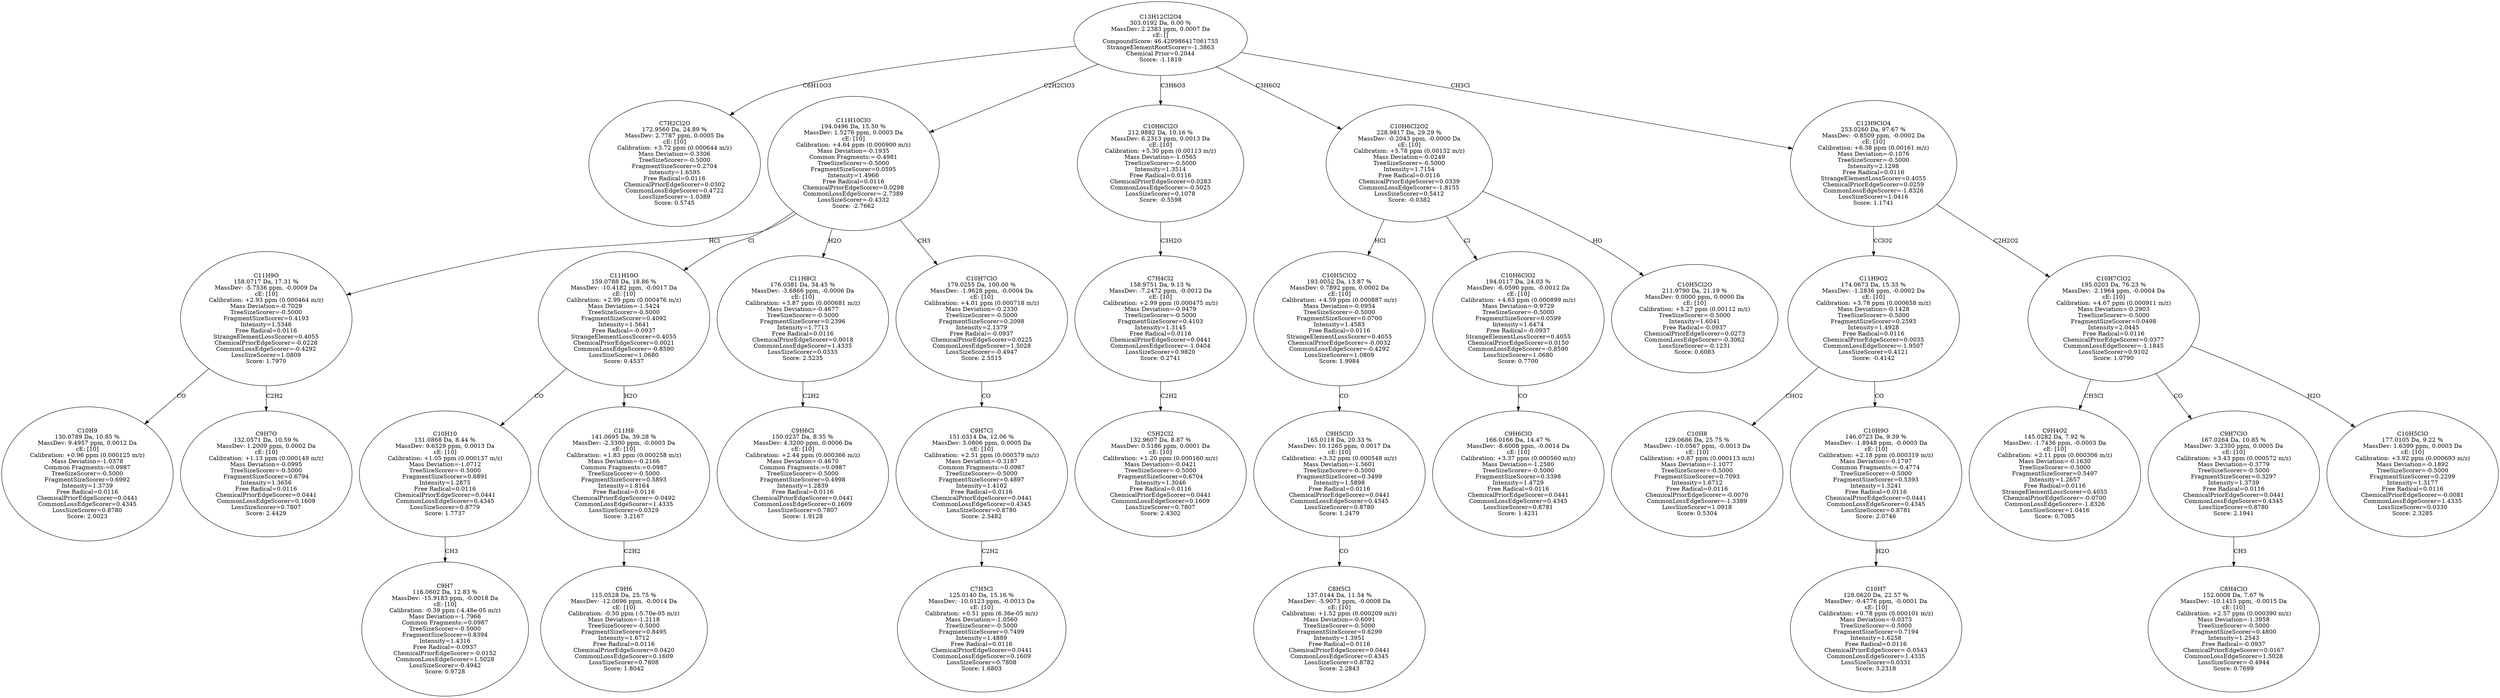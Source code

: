 strict digraph {
v1 [label="C7H2Cl2O\n172.9560 Da, 24.89 %\nMassDev: 2.7787 ppm, 0.0005 Da\ncE: [10]\nCalibration: +3.72 ppm (0.000644 m/z)\nMass Deviation=-0.3306\nTreeSizeScorer=-0.5000\nFragmentSizeScorer=0.2704\nIntensity=1.6595\nFree Radical=0.0116\nChemicalPriorEdgeScorer=0.0302\nCommonLossEdgeScorer=0.4722\nLossSizeScorer=-1.0389\nScore: 0.5745"];
v2 [label="C10H9\n130.0789 Da, 10.85 %\nMassDev: 9.4957 ppm, 0.0012 Da\ncE: [10]\nCalibration: +0.96 ppm (0.000125 m/z)\nMass Deviation=-1.0378\nCommon Fragments:=0.0987\nTreeSizeScorer=-0.5000\nFragmentSizeScorer=0.6992\nIntensity=1.3739\nFree Radical=0.0116\nChemicalPriorEdgeScorer=0.0441\nCommonLossEdgeScorer=0.4345\nLossSizeScorer=0.8780\nScore: 2.0023"];
v3 [label="C9H7O\n132.0571 Da, 10.59 %\nMassDev: 1.2009 ppm, 0.0002 Da\ncE: [10]\nCalibration: +1.13 ppm (0.000149 m/z)\nMass Deviation=-0.0995\nTreeSizeScorer=-0.5000\nFragmentSizeScorer=0.6794\nIntensity=1.3656\nFree Radical=0.0116\nChemicalPriorEdgeScorer=0.0441\nCommonLossEdgeScorer=0.1609\nLossSizeScorer=0.7807\nScore: 2.4429"];
v4 [label="C11H9O\n158.0717 Da, 17.31 %\nMassDev: -5.7536 ppm, -0.0009 Da\ncE: [10]\nCalibration: +2.93 ppm (0.000464 m/z)\nMass Deviation=-0.7029\nTreeSizeScorer=-0.5000\nFragmentSizeScorer=0.4193\nIntensity=1.5346\nFree Radical=0.0116\nStrangeElementLossScorer=0.4055\nChemicalPriorEdgeScorer=-0.0228\nCommonLossEdgeScorer=-0.4292\nLossSizeScorer=1.0809\nScore: 1.7970"];
v5 [label="C9H7\n116.0602 Da, 12.83 %\nMassDev: -15.9183 ppm, -0.0018 Da\ncE: [10]\nCalibration: -0.39 ppm (-4.48e-05 m/z)\nMass Deviation=-1.7966\nCommon Fragments:=0.0987\nTreeSizeScorer=-0.5000\nFragmentSizeScorer=0.8394\nIntensity=1.4316\nFree Radical=-0.0937\nChemicalPriorEdgeScorer=-0.0152\nCommonLossEdgeScorer=1.5028\nLossSizeScorer=-0.4942\nScore: 0.9728"];
v6 [label="C10H10\n131.0868 Da, 8.44 %\nMassDev: 9.6529 ppm, 0.0013 Da\ncE: [10]\nCalibration: +1.05 ppm (0.000137 m/z)\nMass Deviation=-1.0712\nTreeSizeScorer=-0.5000\nFragmentSizeScorer=0.6891\nIntensity=1.2875\nFree Radical=0.0116\nChemicalPriorEdgeScorer=0.0441\nCommonLossEdgeScorer=0.4345\nLossSizeScorer=0.8779\nScore: 1.7737"];
v7 [label="C9H6\n115.0528 Da, 25.75 %\nMassDev: -12.0696 ppm, -0.0014 Da\ncE: [10]\nCalibration: -0.50 ppm (-5.70e-05 m/z)\nMass Deviation=-1.2118\nTreeSizeScorer=-0.5000\nFragmentSizeScorer=0.8495\nIntensity=1.6712\nFree Radical=0.0116\nChemicalPriorEdgeScorer=0.0420\nCommonLossEdgeScorer=0.1609\nLossSizeScorer=0.7808\nScore: 1.8042"];
v8 [label="C11H8\n141.0695 Da, 39.28 %\nMassDev: -2.3300 ppm, -0.0003 Da\ncE: [10]\nCalibration: +1.83 ppm (0.000258 m/z)\nMass Deviation=-0.2166\nCommon Fragments:=0.0987\nTreeSizeScorer=-0.5000\nFragmentSizeScorer=0.5893\nIntensity=1.8164\nFree Radical=0.0116\nChemicalPriorEdgeScorer=-0.0492\nCommonLossEdgeScorer=1.4335\nLossSizeScorer=0.0329\nScore: 3.2167"];
v9 [label="C11H10O\n159.0788 Da, 18.86 %\nMassDev: -10.4182 ppm, -0.0017 Da\ncE: [10]\nCalibration: +2.99 ppm (0.000476 m/z)\nMass Deviation=-1.5424\nTreeSizeScorer=-0.5000\nFragmentSizeScorer=0.4092\nIntensity=1.5641\nFree Radical=-0.0937\nStrangeElementLossScorer=0.4055\nChemicalPriorEdgeScorer=0.0021\nCommonLossEdgeScorer=-0.8590\nLossSizeScorer=1.0680\nScore: 0.4537"];
v10 [label="C9H6Cl\n150.0237 Da, 8.35 %\nMassDev: 4.3200 ppm, 0.0006 Da\ncE: [10]\nCalibration: +2.44 ppm (0.000366 m/z)\nMass Deviation=-0.4670\nCommon Fragments:=0.0987\nTreeSizeScorer=-0.5000\nFragmentSizeScorer=0.4998\nIntensity=1.2839\nFree Radical=0.0116\nChemicalPriorEdgeScorer=0.0441\nCommonLossEdgeScorer=0.1609\nLossSizeScorer=0.7807\nScore: 1.9128"];
v11 [label="C11H8Cl\n176.0381 Da, 34.45 %\nMassDev: -3.6866 ppm, -0.0006 Da\ncE: [10]\nCalibration: +3.87 ppm (0.000681 m/z)\nMass Deviation=-0.4677\nTreeSizeScorer=-0.5000\nFragmentSizeScorer=0.2396\nIntensity=1.7713\nFree Radical=0.0116\nChemicalPriorEdgeScorer=0.0018\nCommonLossEdgeScorer=1.4335\nLossSizeScorer=0.0333\nScore: 2.5235"];
v12 [label="C7H5Cl\n125.0140 Da, 15.16 %\nMassDev: -10.0123 ppm, -0.0013 Da\ncE: [10]\nCalibration: +0.51 ppm (6.36e-05 m/z)\nMass Deviation=-1.0560\nTreeSizeScorer=-0.5000\nFragmentSizeScorer=0.7499\nIntensity=1.4889\nFree Radical=0.0116\nChemicalPriorEdgeScorer=0.0441\nCommonLossEdgeScorer=0.1609\nLossSizeScorer=0.7808\nScore: 1.6803"];
v13 [label="C9H7Cl\n151.0314 Da, 12.06 %\nMassDev: 3.0806 ppm, 0.0005 Da\ncE: [10]\nCalibration: +2.51 ppm (0.000379 m/z)\nMass Deviation=-0.3187\nCommon Fragments:=0.0987\nTreeSizeScorer=-0.5000\nFragmentSizeScorer=0.4897\nIntensity=1.4102\nFree Radical=0.0116\nChemicalPriorEdgeScorer=0.0441\nCommonLossEdgeScorer=0.4345\nLossSizeScorer=0.8780\nScore: 2.5482"];
v14 [label="C10H7ClO\n179.0255 Da, 100.00 %\nMassDev: -1.9628 ppm, -0.0004 Da\ncE: [10]\nCalibration: +4.01 ppm (0.000718 m/z)\nMass Deviation=-0.2330\nTreeSizeScorer=-0.5000\nFragmentSizeScorer=0.2098\nIntensity=2.1379\nFree Radical=-0.0937\nChemicalPriorEdgeScorer=0.0225\nCommonLossEdgeScorer=1.5028\nLossSizeScorer=-0.4947\nScore: 2.5515"];
v15 [label="C11H10ClO\n194.0496 Da, 15.50 %\nMassDev: 1.5276 ppm, 0.0003 Da\ncE: [10]\nCalibration: +4.64 ppm (0.000900 m/z)\nMass Deviation=-0.1935\nCommon Fragments:=-0.4981\nTreeSizeScorer=-0.5000\nFragmentSizeScorer=0.0595\nIntensity=1.4966\nFree Radical=0.0116\nChemicalPriorEdgeScorer=0.0298\nCommonLossEdgeScorer=-2.7389\nLossSizeScorer=-0.4332\nScore: -2.7662"];
v16 [label="C5H2Cl2\n132.9607 Da, 8.87 %\nMassDev: 0.5186 ppm, 0.0001 Da\ncE: [10]\nCalibration: +1.20 ppm (0.000160 m/z)\nMass Deviation=-0.0421\nTreeSizeScorer=-0.5000\nFragmentSizeScorer=0.6704\nIntensity=1.3046\nFree Radical=0.0116\nChemicalPriorEdgeScorer=0.0441\nCommonLossEdgeScorer=0.1609\nLossSizeScorer=0.7807\nScore: 2.4302"];
v17 [label="C7H4Cl2\n158.9751 Da, 9.13 %\nMassDev: -7.2472 ppm, -0.0012 Da\ncE: [10]\nCalibration: +2.99 ppm (0.000475 m/z)\nMass Deviation=-0.9479\nTreeSizeScorer=-0.5000\nFragmentSizeScorer=0.4103\nIntensity=1.3145\nFree Radical=0.0116\nChemicalPriorEdgeScorer=0.0441\nCommonLossEdgeScorer=-1.0404\nLossSizeScorer=0.9820\nScore: 0.2741"];
v18 [label="C10H6Cl2O\n212.9882 Da, 10.16 %\nMassDev: 6.2313 ppm, 0.0013 Da\ncE: [10]\nCalibration: +5.30 ppm (0.00113 m/z)\nMass Deviation=-1.0565\nTreeSizeScorer=-0.5000\nIntensity=1.3514\nFree Radical=0.0116\nChemicalPriorEdgeScorer=0.0283\nCommonLossEdgeScorer=-0.5025\nLossSizeScorer=0.1078\nScore: -0.5598"];
v19 [label="C8H5Cl\n137.0144 Da, 11.54 %\nMassDev: -5.9073 ppm, -0.0008 Da\ncE: [10]\nCalibration: +1.52 ppm (0.000209 m/z)\nMass Deviation=-0.6091\nTreeSizeScorer=-0.5000\nFragmentSizeScorer=0.6299\nIntensity=1.3951\nFree Radical=0.0116\nChemicalPriorEdgeScorer=0.0441\nCommonLossEdgeScorer=0.4345\nLossSizeScorer=0.8782\nScore: 2.2843"];
v20 [label="C9H5ClO\n165.0118 Da, 20.33 %\nMassDev: 10.1265 ppm, 0.0017 Da\ncE: [10]\nCalibration: +3.32 ppm (0.000548 m/z)\nMass Deviation=-1.5601\nTreeSizeScorer=-0.5000\nFragmentSizeScorer=0.3499\nIntensity=1.5898\nFree Radical=0.0116\nChemicalPriorEdgeScorer=0.0441\nCommonLossEdgeScorer=0.4345\nLossSizeScorer=0.8780\nScore: 1.2479"];
v21 [label="C10H5ClO2\n193.0052 Da, 13.87 %\nMassDev: 0.7892 ppm, 0.0002 Da\ncE: [10]\nCalibration: +4.59 ppm (0.000887 m/z)\nMass Deviation=-0.0954\nTreeSizeScorer=-0.5000\nFragmentSizeScorer=0.0700\nIntensity=1.4583\nFree Radical=0.0116\nStrangeElementLossScorer=0.4055\nChemicalPriorEdgeScorer=-0.0032\nCommonLossEdgeScorer=-0.4292\nLossSizeScorer=1.0809\nScore: 1.9984"];
v22 [label="C9H6ClO\n166.0166 Da, 14.47 %\nMassDev: -8.6008 ppm, -0.0014 Da\ncE: [10]\nCalibration: +3.37 ppm (0.000560 m/z)\nMass Deviation=-1.2580\nTreeSizeScorer=-0.5000\nFragmentSizeScorer=0.3398\nIntensity=1.4729\nFree Radical=0.0116\nChemicalPriorEdgeScorer=0.0441\nCommonLossEdgeScorer=0.4345\nLossSizeScorer=0.8781\nScore: 1.4231"];
v23 [label="C10H6ClO2\n194.0117 Da, 24.03 %\nMassDev: -6.0590 ppm, -0.0012 Da\ncE: [10]\nCalibration: +4.63 ppm (0.000899 m/z)\nMass Deviation=-0.9729\nTreeSizeScorer=-0.5000\nFragmentSizeScorer=0.0599\nIntensity=1.6474\nFree Radical=-0.0937\nStrangeElementLossScorer=0.4055\nChemicalPriorEdgeScorer=0.0150\nCommonLossEdgeScorer=-0.8590\nLossSizeScorer=1.0680\nScore: 0.7700"];
v24 [label="C10H5Cl2O\n211.9790 Da, 21.19 %\nMassDev: 0.0000 ppm, 0.0000 Da\ncE: [10]\nCalibration: +5.27 ppm (0.00112 m/z)\nTreeSizeScorer=-0.5000\nIntensity=1.6041\nFree Radical=-0.0937\nChemicalPriorEdgeScorer=0.0273\nCommonLossEdgeScorer=-0.3062\nLossSizeScorer=-0.1231\nScore: 0.6083"];
v25 [label="C10H6Cl2O2\n228.9817 Da, 29.29 %\nMassDev: -0.2043 ppm, -0.0000 Da\ncE: [10]\nCalibration: +5.78 ppm (0.00132 m/z)\nMass Deviation=-0.0249\nTreeSizeScorer=-0.5000\nIntensity=1.7154\nFree Radical=0.0116\nChemicalPriorEdgeScorer=0.0339\nCommonLossEdgeScorer=-1.8155\nLossSizeScorer=0.5412\nScore: -0.0382"];
v26 [label="C10H8\n129.0686 Da, 25.75 %\nMassDev: -10.0567 ppm, -0.0013 Da\ncE: [10]\nCalibration: +0.87 ppm (0.000113 m/z)\nMass Deviation=-1.1077\nTreeSizeScorer=-0.5000\nFragmentSizeScorer=0.7093\nIntensity=1.6712\nFree Radical=0.0116\nChemicalPriorEdgeScorer=-0.0070\nCommonLossEdgeScorer=-1.3389\nLossSizeScorer=1.0918\nScore: 0.5304"];
v27 [label="C10H7\n128.0620 Da, 22.57 %\nMassDev: -0.4776 ppm, -0.0001 Da\ncE: [10]\nCalibration: +0.78 ppm (0.000101 m/z)\nMass Deviation=-0.0373\nTreeSizeScorer=-0.5000\nFragmentSizeScorer=0.7194\nIntensity=1.6258\nFree Radical=0.0116\nChemicalPriorEdgeScorer=-0.0543\nCommonLossEdgeScorer=1.4335\nLossSizeScorer=0.0331\nScore: 3.2318"];
v28 [label="C10H9O\n146.0723 Da, 9.39 %\nMassDev: -1.8948 ppm, -0.0003 Da\ncE: [10]\nCalibration: +2.18 ppm (0.000319 m/z)\nMass Deviation=-0.1797\nCommon Fragments:=-0.4774\nTreeSizeScorer=-0.5000\nFragmentSizeScorer=0.5393\nIntensity=1.3241\nFree Radical=0.0116\nChemicalPriorEdgeScorer=0.0441\nCommonLossEdgeScorer=0.4345\nLossSizeScorer=0.8781\nScore: 2.0746"];
v29 [label="C11H9O2\n174.0673 Da, 15.33 %\nMassDev: -1.2836 ppm, -0.0002 Da\ncE: [10]\nCalibration: +3.78 ppm (0.000658 m/z)\nMass Deviation=-0.1428\nTreeSizeScorer=-0.5000\nFragmentSizeScorer=0.2593\nIntensity=1.4928\nFree Radical=0.0116\nChemicalPriorEdgeScorer=0.0035\nCommonLossEdgeScorer=-1.9507\nLossSizeScorer=0.4121\nScore: -0.4142"];
v30 [label="C9H4O2\n145.0282 Da, 7.92 %\nMassDev: -1.7436 ppm, -0.0003 Da\ncE: [10]\nCalibration: +2.11 ppm (0.000306 m/z)\nMass Deviation=-0.1630\nTreeSizeScorer=-0.5000\nFragmentSizeScorer=0.5497\nIntensity=1.2657\nFree Radical=0.0116\nStrangeElementLossScorer=0.4055\nChemicalPriorEdgeScorer=-0.0700\nCommonLossEdgeScorer=-1.8326\nLossSizeScorer=1.0416\nScore: 0.7085"];
v31 [label="C8H4ClO\n152.0008 Da, 7.67 %\nMassDev: -10.1415 ppm, -0.0015 Da\ncE: [10]\nCalibration: +2.57 ppm (0.000390 m/z)\nMass Deviation=-1.3958\nTreeSizeScorer=-0.5000\nFragmentSizeScorer=0.4800\nIntensity=1.2543\nFree Radical=-0.0937\nChemicalPriorEdgeScorer=0.0167\nCommonLossEdgeScorer=1.5028\nLossSizeScorer=-0.4944\nScore: 0.7699"];
v32 [label="C9H7ClO\n167.0264 Da, 10.85 %\nMassDev: 3.2350 ppm, 0.0005 Da\ncE: [10]\nCalibration: +3.43 ppm (0.000572 m/z)\nMass Deviation=-0.3779\nTreeSizeScorer=-0.5000\nFragmentSizeScorer=0.3297\nIntensity=1.3739\nFree Radical=0.0116\nChemicalPriorEdgeScorer=0.0441\nCommonLossEdgeScorer=0.4345\nLossSizeScorer=0.8780\nScore: 2.1941"];
v33 [label="C10H5ClO\n177.0105 Da, 9.22 %\nMassDev: 1.6399 ppm, 0.0003 Da\ncE: [10]\nCalibration: +3.92 ppm (0.000693 m/z)\nMass Deviation=-0.1892\nTreeSizeScorer=-0.5000\nFragmentSizeScorer=0.2299\nIntensity=1.3177\nFree Radical=0.0116\nChemicalPriorEdgeScorer=-0.0081\nCommonLossEdgeScorer=1.4335\nLossSizeScorer=0.0330\nScore: 2.3285"];
v34 [label="C10H7ClO2\n195.0203 Da, 76.23 %\nMassDev: -2.1964 ppm, -0.0004 Da\ncE: [10]\nCalibration: +4.67 ppm (0.000911 m/z)\nMass Deviation=-0.2903\nTreeSizeScorer=-0.5000\nFragmentSizeScorer=0.0498\nIntensity=2.0445\nFree Radical=0.0116\nChemicalPriorEdgeScorer=0.0377\nCommonLossEdgeScorer=-1.1845\nLossSizeScorer=0.9102\nScore: 1.0790"];
v35 [label="C12H9ClO4\n253.0260 Da, 97.67 %\nMassDev: -0.8509 ppm, -0.0002 Da\ncE: [10]\nCalibration: +6.38 ppm (0.00161 m/z)\nMass Deviation=-0.1076\nTreeSizeScorer=-0.5000\nIntensity=2.1298\nFree Radical=0.0116\nStrangeElementLossScorer=0.4055\nChemicalPriorEdgeScorer=0.0259\nCommonLossEdgeScorer=-1.8326\nLossSizeScorer=1.0416\nScore: 1.1741"];
v36 [label="C13H12Cl2O4\n303.0192 Da, 0.00 %\nMassDev: 2.2383 ppm, 0.0007 Da\ncE: []\nCompoundScore: 46.420986417061755\nStrangeElementRootScorer=-1.3863\nChemical Prior=0.2044\nScore: -1.1819"];
v36 -> v1 [label="C6H10O3"];
v4 -> v2 [label="CO"];
v4 -> v3 [label="C2H2"];
v15 -> v4 [label="HCl"];
v6 -> v5 [label="CH3"];
v9 -> v6 [label="CO"];
v8 -> v7 [label="C2H2"];
v9 -> v8 [label="H2O"];
v15 -> v9 [label="Cl"];
v11 -> v10 [label="C2H2"];
v15 -> v11 [label="H2O"];
v13 -> v12 [label="C2H2"];
v14 -> v13 [label="CO"];
v15 -> v14 [label="CH3"];
v36 -> v15 [label="C2H2ClO3"];
v17 -> v16 [label="C2H2"];
v18 -> v17 [label="C3H2O"];
v36 -> v18 [label="C3H6O3"];
v20 -> v19 [label="CO"];
v21 -> v20 [label="CO"];
v25 -> v21 [label="HCl"];
v23 -> v22 [label="CO"];
v25 -> v23 [label="Cl"];
v25 -> v24 [label="HO"];
v36 -> v25 [label="C3H6O2"];
v29 -> v26 [label="CHO2"];
v28 -> v27 [label="H2O"];
v29 -> v28 [label="CO"];
v35 -> v29 [label="CClO2"];
v34 -> v30 [label="CH3Cl"];
v32 -> v31 [label="CH3"];
v34 -> v32 [label="CO"];
v34 -> v33 [label="H2O"];
v35 -> v34 [label="C2H2O2"];
v36 -> v35 [label="CH3Cl"];
}